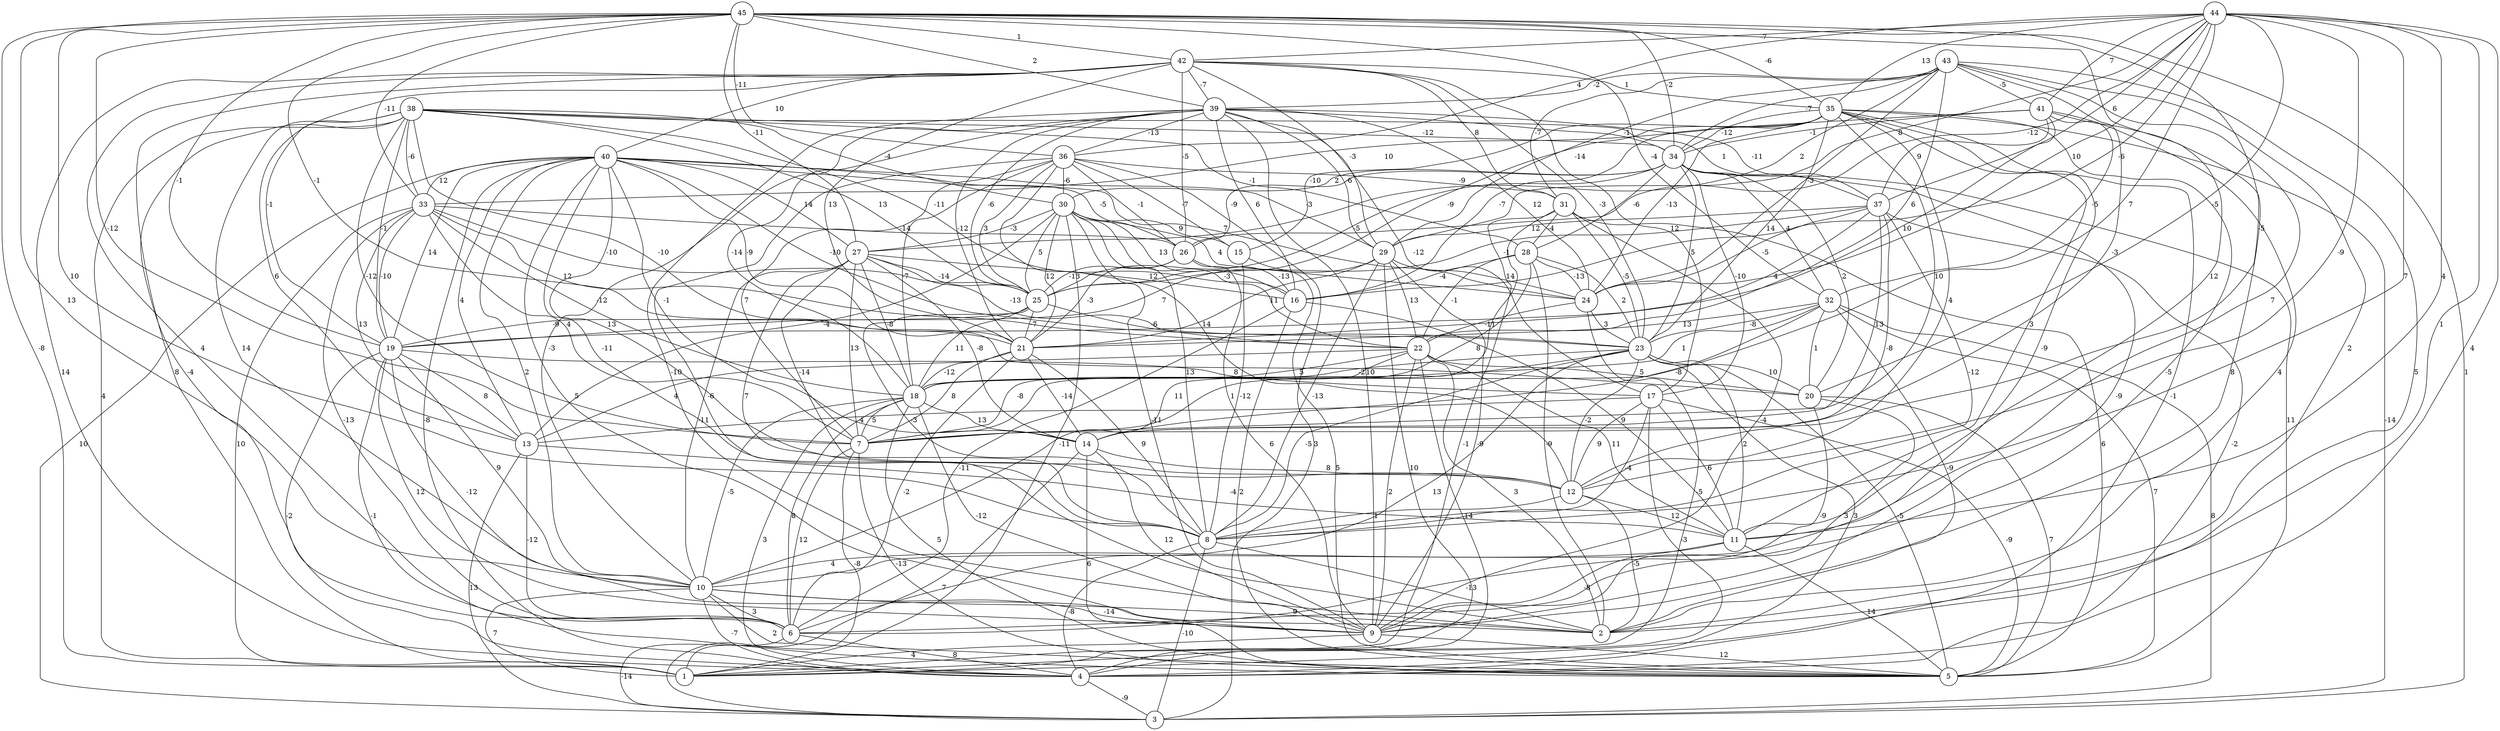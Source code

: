 graph { 
	 fontname="Helvetica,Arial,sans-serif" 
	 node [shape = circle]; 
	 45 -- 1 [label = "-8"];
	 45 -- 3 [label = "1"];
	 45 -- 7 [label = "-12"];
	 45 -- 8 [label = "10"];
	 45 -- 10 [label = "13"];
	 45 -- 11 [label = "12"];
	 45 -- 14 [label = "-5"];
	 45 -- 19 [label = "-1"];
	 45 -- 21 [label = "-1"];
	 45 -- 27 [label = "-11"];
	 45 -- 32 [label = "-4"];
	 45 -- 33 [label = "-11"];
	 45 -- 34 [label = "-2"];
	 45 -- 35 [label = "-6"];
	 45 -- 36 [label = "-11"];
	 45 -- 39 [label = "2"];
	 45 -- 42 [label = "1"];
	 44 -- 2 [label = "1"];
	 44 -- 4 [label = "4"];
	 44 -- 8 [label = "7"];
	 44 -- 11 [label = "4"];
	 44 -- 12 [label = "-9"];
	 44 -- 16 [label = "-6"];
	 44 -- 18 [label = "7"];
	 44 -- 20 [label = "-5"];
	 44 -- 24 [label = "10"];
	 44 -- 26 [label = "-12"];
	 44 -- 29 [label = "8"];
	 44 -- 35 [label = "13"];
	 44 -- 36 [label = "4"];
	 44 -- 37 [label = "6"];
	 44 -- 41 [label = "7"];
	 44 -- 42 [label = "-7"];
	 43 -- 1 [label = "5"];
	 43 -- 2 [label = "2"];
	 43 -- 7 [label = "-3"];
	 43 -- 11 [label = "7"];
	 43 -- 22 [label = "6"];
	 43 -- 24 [label = "-3"];
	 43 -- 27 [label = "2"];
	 43 -- 29 [label = "-14"];
	 43 -- 31 [label = "-7"];
	 43 -- 34 [label = "-7"];
	 43 -- 39 [label = "-2"];
	 43 -- 41 [label = "-5"];
	 42 -- 1 [label = "8"];
	 42 -- 4 [label = "14"];
	 42 -- 6 [label = "4"];
	 42 -- 17 [label = "12"];
	 42 -- 19 [label = "-1"];
	 42 -- 21 [label = "13"];
	 42 -- 23 [label = "-3"];
	 42 -- 26 [label = "-5"];
	 42 -- 29 [label = "-3"];
	 42 -- 31 [label = "8"];
	 42 -- 35 [label = "1"];
	 42 -- 39 [label = "-7"];
	 42 -- 40 [label = "10"];
	 41 -- 2 [label = "4"];
	 41 -- 9 [label = "8"];
	 41 -- 19 [label = "10"];
	 41 -- 32 [label = "-5"];
	 41 -- 33 [label = "10"];
	 41 -- 34 [label = "-1"];
	 41 -- 37 [label = "9"];
	 40 -- 3 [label = "10"];
	 40 -- 4 [label = "-8"];
	 40 -- 8 [label = "-11"];
	 40 -- 9 [label = "5"];
	 40 -- 10 [label = "2"];
	 40 -- 12 [label = "13"];
	 40 -- 13 [label = "4"];
	 40 -- 14 [label = "-1"];
	 40 -- 19 [label = "14"];
	 40 -- 21 [label = "-9"];
	 40 -- 23 [label = "-10"];
	 40 -- 24 [label = "7"];
	 40 -- 26 [label = "-5"];
	 40 -- 27 [label = "14"];
	 40 -- 29 [label = "-3"];
	 40 -- 33 [label = "12"];
	 39 -- 2 [label = "-10"];
	 39 -- 9 [label = "10"];
	 39 -- 10 [label = "-3"];
	 39 -- 16 [label = "6"];
	 39 -- 17 [label = "-12"];
	 39 -- 18 [label = "-14"];
	 39 -- 21 [label = "-12"];
	 39 -- 24 [label = "12"];
	 39 -- 25 [label = "-6"];
	 39 -- 29 [label = "-6"];
	 39 -- 34 [label = "-1"];
	 39 -- 36 [label = "-13"];
	 39 -- 37 [label = "-11"];
	 38 -- 1 [label = "4"];
	 38 -- 6 [label = "-4"];
	 38 -- 7 [label = "-12"];
	 38 -- 10 [label = "14"];
	 38 -- 13 [label = "6"];
	 38 -- 16 [label = "-11"];
	 38 -- 19 [label = "-1"];
	 38 -- 20 [label = "-10"];
	 38 -- 25 [label = "13"];
	 38 -- 28 [label = "-1"];
	 38 -- 30 [label = "-4"];
	 38 -- 33 [label = "-6"];
	 38 -- 34 [label = "-12"];
	 38 -- 37 [label = "1"];
	 37 -- 4 [label = "-2"];
	 37 -- 8 [label = "-12"];
	 37 -- 12 [label = "-8"];
	 37 -- 14 [label = "13"];
	 37 -- 21 [label = "4"];
	 37 -- 24 [label = "-5"];
	 37 -- 25 [label = "-1"];
	 37 -- 29 [label = "12"];
	 36 -- 2 [label = "-6"];
	 36 -- 3 [label = "3"];
	 36 -- 7 [label = "7"];
	 36 -- 12 [label = "14"];
	 36 -- 15 [label = "-7"];
	 36 -- 18 [label = "-7"];
	 36 -- 25 [label = "3"];
	 36 -- 26 [label = "-1"];
	 36 -- 30 [label = "-6"];
	 36 -- 31 [label = "-9"];
	 35 -- 3 [label = "-14"];
	 35 -- 4 [label = "-1"];
	 35 -- 6 [label = "-5"];
	 35 -- 7 [label = "10"];
	 35 -- 10 [label = "-9"];
	 35 -- 11 [label = "3"];
	 35 -- 12 [label = "4"];
	 35 -- 15 [label = "-10"];
	 35 -- 16 [label = "-7"];
	 35 -- 23 [label = "14"];
	 35 -- 24 [label = "-13"];
	 35 -- 25 [label = "-9"];
	 35 -- 34 [label = "-12"];
	 34 -- 5 [label = "11"];
	 34 -- 9 [label = "-9"];
	 34 -- 17 [label = "-10"];
	 34 -- 20 [label = "2"];
	 34 -- 23 [label = "5"];
	 34 -- 25 [label = "-5"];
	 34 -- 26 [label = "-9"];
	 34 -- 28 [label = "-6"];
	 34 -- 30 [label = "2"];
	 34 -- 32 [label = "4"];
	 33 -- 1 [label = "10"];
	 33 -- 6 [label = "-13"];
	 33 -- 7 [label = "4"];
	 33 -- 13 [label = "13"];
	 33 -- 18 [label = "-12"];
	 33 -- 19 [label = "-10"];
	 33 -- 22 [label = "12"];
	 33 -- 25 [label = "-10"];
	 33 -- 26 [label = "-14"];
	 32 -- 2 [label = "-9"];
	 32 -- 3 [label = "8"];
	 32 -- 5 [label = "7"];
	 32 -- 14 [label = "-8"];
	 32 -- 18 [label = "1"];
	 32 -- 20 [label = "1"];
	 32 -- 21 [label = "13"];
	 32 -- 23 [label = "-8"];
	 31 -- 1 [label = "-1"];
	 31 -- 5 [label = "6"];
	 31 -- 9 [label = "-4"];
	 31 -- 10 [label = "11"];
	 31 -- 23 [label = "-5"];
	 31 -- 28 [label = "-4"];
	 30 -- 1 [label = "-11"];
	 30 -- 8 [label = "13"];
	 30 -- 9 [label = "-11"];
	 30 -- 13 [label = "-4"];
	 30 -- 15 [label = "9"];
	 30 -- 16 [label = "13"];
	 30 -- 21 [label = "12"];
	 30 -- 22 [label = "-3"];
	 30 -- 24 [label = "4"];
	 30 -- 25 [label = "5"];
	 30 -- 27 [label = "-3"];
	 29 -- 4 [label = "10"];
	 29 -- 8 [label = "-13"];
	 29 -- 9 [label = "-9"];
	 29 -- 19 [label = "7"];
	 29 -- 21 [label = "11"];
	 29 -- 22 [label = "13"];
	 29 -- 24 [label = "14"];
	 28 -- 2 [label = "-9"];
	 28 -- 7 [label = "8"];
	 28 -- 16 [label = "-4"];
	 28 -- 22 [label = "-1"];
	 28 -- 23 [label = "2"];
	 28 -- 24 [label = "-13"];
	 27 -- 7 [label = "13"];
	 27 -- 8 [label = "7"];
	 27 -- 10 [label = "-11"];
	 27 -- 12 [label = "-14"];
	 27 -- 14 [label = "-8"];
	 27 -- 16 [label = "12"];
	 27 -- 18 [label = "-8"];
	 27 -- 23 [label = "-13"];
	 27 -- 25 [label = "-14"];
	 26 -- 9 [label = "6"];
	 26 -- 16 [label = "-13"];
	 26 -- 21 [label = "-3"];
	 26 -- 25 [label = "-13"];
	 25 -- 8 [label = "-3"];
	 25 -- 18 [label = "11"];
	 25 -- 19 [label = "-9"];
	 25 -- 21 [label = "-7"];
	 25 -- 22 [label = "-6"];
	 24 -- 1 [label = "-5"];
	 24 -- 22 [label = "-11"];
	 24 -- 23 [label = "3"];
	 23 -- 4 [label = "3"];
	 23 -- 5 [label = "-5"];
	 23 -- 6 [label = "13"];
	 23 -- 7 [label = "1"];
	 23 -- 8 [label = "-5"];
	 23 -- 11 [label = "2"];
	 23 -- 12 [label = "-2"];
	 23 -- 18 [label = "-2"];
	 23 -- 20 [label = "10"];
	 22 -- 2 [label = "3"];
	 22 -- 4 [label = "14"];
	 22 -- 7 [label = "-8"];
	 22 -- 9 [label = "2"];
	 22 -- 11 [label = "11"];
	 22 -- 13 [label = "4"];
	 22 -- 18 [label = "5"];
	 22 -- 20 [label = "5"];
	 21 -- 6 [label = "-2"];
	 21 -- 7 [label = "8"];
	 21 -- 8 [label = "9"];
	 21 -- 14 [label = "-14"];
	 21 -- 18 [label = "-12"];
	 20 -- 5 [label = "7"];
	 20 -- 6 [label = "-9"];
	 20 -- 9 [label = "3"];
	 19 -- 2 [label = "-12"];
	 19 -- 4 [label = "-2"];
	 19 -- 5 [label = "-1"];
	 19 -- 9 [label = "12"];
	 19 -- 10 [label = "9"];
	 19 -- 13 [label = "8"];
	 19 -- 17 [label = "8"];
	 18 -- 4 [label = "3"];
	 18 -- 5 [label = "5"];
	 18 -- 6 [label = "8"];
	 18 -- 7 [label = "5"];
	 18 -- 9 [label = "-12"];
	 18 -- 10 [label = "-5"];
	 18 -- 14 [label = "13"];
	 17 -- 1 [label = "-3"];
	 17 -- 5 [label = "-9"];
	 17 -- 8 [label = "-4"];
	 17 -- 11 [label = "6"];
	 17 -- 12 [label = "9"];
	 17 -- 13 [label = "4"];
	 16 -- 5 [label = "2"];
	 16 -- 6 [label = "-11"];
	 16 -- 11 [label = "9"];
	 15 -- 5 [label = "5"];
	 15 -- 8 [label = "-12"];
	 14 -- 3 [label = "7"];
	 14 -- 5 [label = "6"];
	 14 -- 9 [label = "12"];
	 14 -- 12 [label = "8"];
	 13 -- 3 [label = "13"];
	 13 -- 6 [label = "-12"];
	 13 -- 11 [label = "-4"];
	 12 -- 2 [label = "-5"];
	 12 -- 8 [label = "1"];
	 12 -- 11 [label = "12"];
	 11 -- 5 [label = "14"];
	 11 -- 9 [label = "-8"];
	 11 -- 10 [label = "4"];
	 10 -- 1 [label = "7"];
	 10 -- 2 [label = "9"];
	 10 -- 4 [label = "-7"];
	 10 -- 5 [label = "2"];
	 10 -- 6 [label = "3"];
	 10 -- 9 [label = "-14"];
	 9 -- 1 [label = "4"];
	 9 -- 5 [label = "12"];
	 8 -- 2 [label = "-13"];
	 8 -- 3 [label = "-10"];
	 8 -- 4 [label = "-8"];
	 7 -- 1 [label = "-8"];
	 7 -- 5 [label = "-13"];
	 7 -- 6 [label = "12"];
	 6 -- 3 [label = "-14"];
	 6 -- 4 [label = "8"];
	 4 -- 3 [label = "-9"];
	 1;
	 2;
	 3;
	 4;
	 5;
	 6;
	 7;
	 8;
	 9;
	 10;
	 11;
	 12;
	 13;
	 14;
	 15;
	 16;
	 17;
	 18;
	 19;
	 20;
	 21;
	 22;
	 23;
	 24;
	 25;
	 26;
	 27;
	 28;
	 29;
	 30;
	 31;
	 32;
	 33;
	 34;
	 35;
	 36;
	 37;
	 38;
	 39;
	 40;
	 41;
	 42;
	 43;
	 44;
	 45;
}
